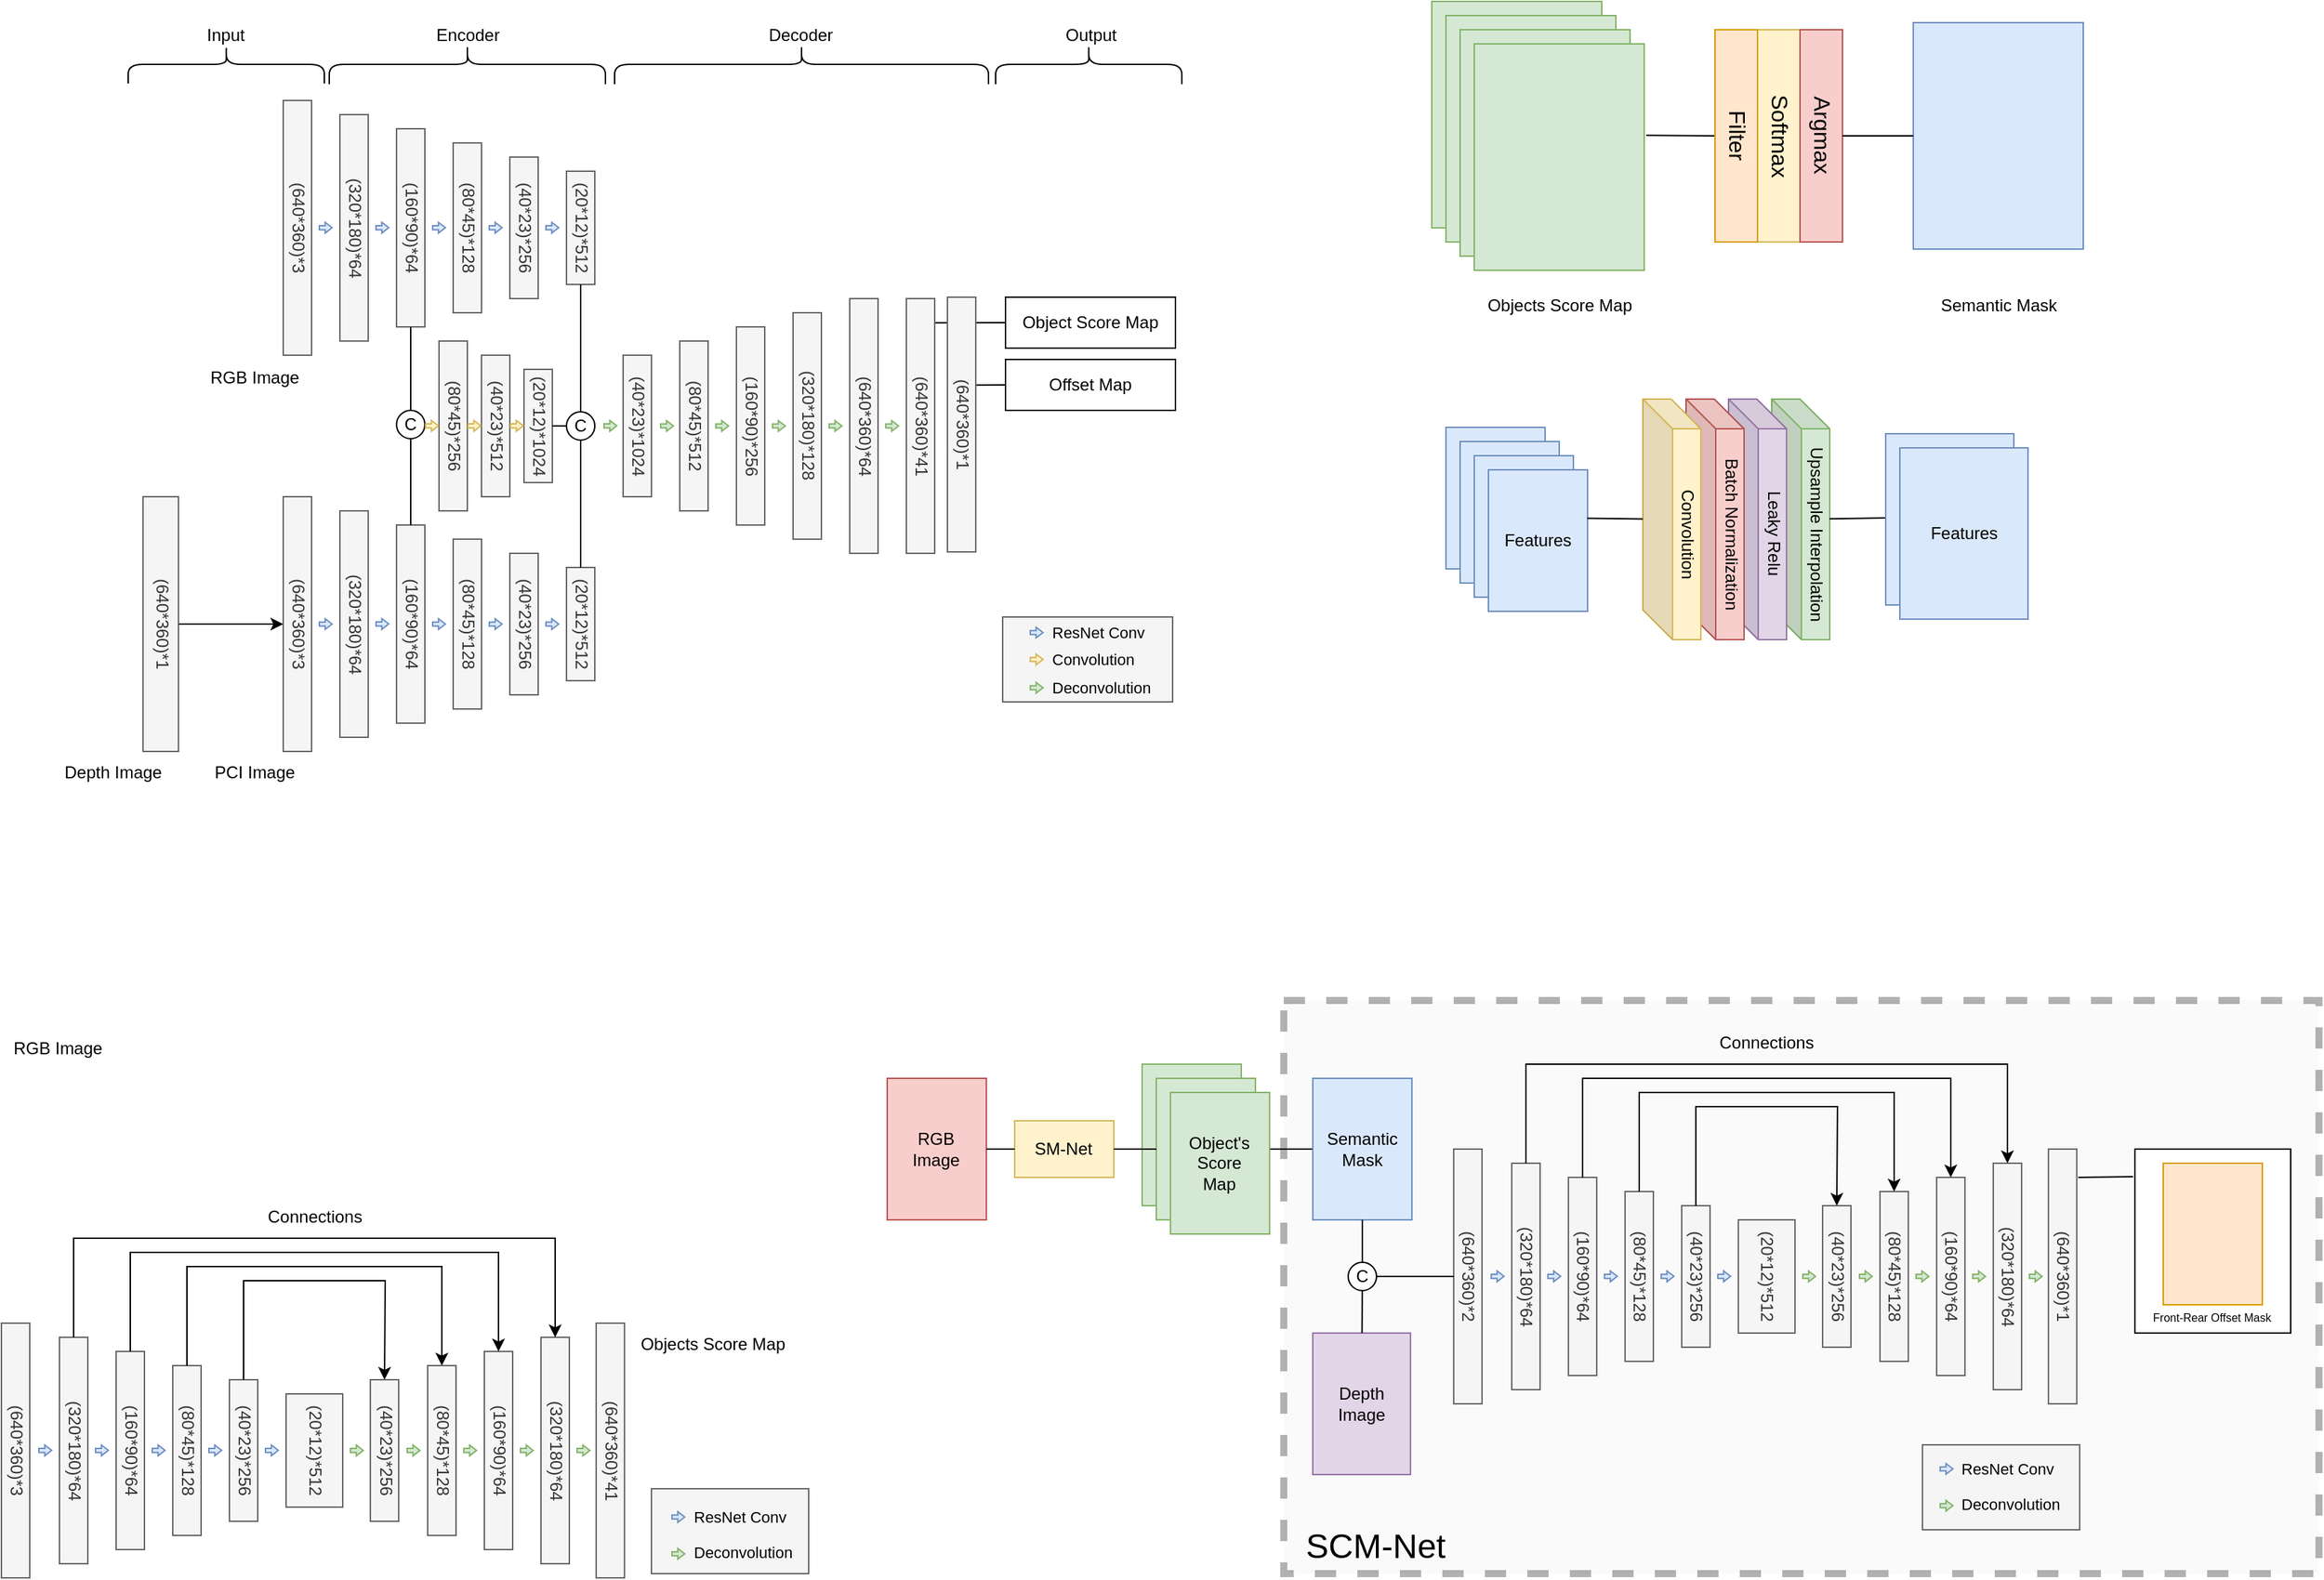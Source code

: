 <mxfile version="24.5.5" type="github">
  <diagram name="Page-1" id="Zy-w6W-C0kYEm2fz4P6m">
    <mxGraphModel dx="1542" dy="823" grid="1" gridSize="10" guides="1" tooltips="1" connect="1" arrows="1" fold="1" page="1" pageScale="1" pageWidth="827" pageHeight="1169" math="0" shadow="0">
      <root>
        <mxCell id="0" />
        <mxCell id="1" parent="0" />
        <mxCell id="u4eNcVwkfvrHF72oSNZv-178" value="" style="rounded=0;whiteSpace=wrap;html=1;fillColor=#f5f5f5;fontColor=#333333;strokeColor=#666666;opacity=50;dashed=1;perimeterSpacing=0;strokeWidth=5;" vertex="1" parent="1">
          <mxGeometry x="905.47" y="761" width="731" height="405" as="geometry" />
        </mxCell>
        <mxCell id="u4eNcVwkfvrHF72oSNZv-167" value="Upsample Interpolation" style="shape=cube;whiteSpace=wrap;html=1;boundedLbl=1;backgroundOutline=1;darkOpacity=0.05;darkOpacity2=0.1;size=21;textDirection=vertical-lr;fillColor=#d5e8d4;strokeColor=#82b366;" vertex="1" parent="1">
          <mxGeometry x="1250" y="336" width="41" height="170" as="geometry" />
        </mxCell>
        <mxCell id="u4eNcVwkfvrHF72oSNZv-166" value="Leaky Relu" style="shape=cube;whiteSpace=wrap;html=1;boundedLbl=1;backgroundOutline=1;darkOpacity=0.05;darkOpacity2=0.1;size=21;textDirection=vertical-lr;fillColor=#e1d5e7;strokeColor=#9673a6;" vertex="1" parent="1">
          <mxGeometry x="1219.5" y="336" width="41" height="170" as="geometry" />
        </mxCell>
        <mxCell id="u4eNcVwkfvrHF72oSNZv-165" value="Batch Normalization" style="shape=cube;whiteSpace=wrap;html=1;boundedLbl=1;backgroundOutline=1;darkOpacity=0.05;darkOpacity2=0.1;size=21;textDirection=vertical-lr;fillColor=#f8cecc;strokeColor=#b85450;" vertex="1" parent="1">
          <mxGeometry x="1189.5" y="336" width="41" height="170" as="geometry" />
        </mxCell>
        <mxCell id="u4eNcVwkfvrHF72oSNZv-153" value="" style="endArrow=none;html=1;rounded=0;entryX=0;entryY=0.5;entryDx=0;entryDy=0;" edge="1" parent="1" source="u4eNcVwkfvrHF72oSNZv-142" target="u4eNcVwkfvrHF72oSNZv-145">
          <mxGeometry width="50" height="50" relative="1" as="geometry">
            <mxPoint x="966.47" y="786" as="sourcePoint" />
            <mxPoint x="1016.47" y="736" as="targetPoint" />
          </mxGeometry>
        </mxCell>
        <mxCell id="r9aLiCNh6eFGl1xrJVVZ-21" value="" style="endArrow=none;html=1;rounded=0;entryX=0;entryY=0.5;entryDx=0;entryDy=0;exitX=0.976;exitY=0.345;exitDx=0;exitDy=0;exitPerimeter=0;" parent="1" source="fbtM9cgjG_IqE8QU2dOS-1" target="r9aLiCNh6eFGl1xrJVVZ-18" edge="1">
          <mxGeometry width="50" height="50" relative="1" as="geometry">
            <mxPoint x="690" y="326" as="sourcePoint" />
            <mxPoint x="790" y="320" as="targetPoint" />
          </mxGeometry>
        </mxCell>
        <mxCell id="r9aLiCNh6eFGl1xrJVVZ-19" value="" style="endArrow=none;html=1;rounded=0;entryX=0;entryY=0.5;entryDx=0;entryDy=0;exitX=0.996;exitY=0.095;exitDx=0;exitDy=0;exitPerimeter=0;" parent="1" source="uLbwFLICeJDCESh0d5ET-37" target="r9aLiCNh6eFGl1xrJVVZ-17" edge="1">
          <mxGeometry width="50" height="50" relative="1" as="geometry">
            <mxPoint x="740" y="370" as="sourcePoint" />
            <mxPoint x="790" y="320" as="targetPoint" />
          </mxGeometry>
        </mxCell>
        <mxCell id="r9aLiCNh6eFGl1xrJVVZ-11" value="" style="rounded=0;whiteSpace=wrap;html=1;fillColor=#f5f5f5;fontColor=#333333;strokeColor=#666666;" parent="1" vertex="1">
          <mxGeometry x="707" y="490" width="120" height="60" as="geometry" />
        </mxCell>
        <mxCell id="uLbwFLICeJDCESh0d5ET-1" value="(640*360)*3" style="rounded=0;whiteSpace=wrap;html=1;textDirection=vertical-lr;fillColor=#f5f5f5;fontColor=#333333;strokeColor=#666666;" parent="1" vertex="1">
          <mxGeometry x="199" y="125" width="20" height="180" as="geometry" />
        </mxCell>
        <mxCell id="uLbwFLICeJDCESh0d5ET-2" value="(320*180)*64" style="rounded=0;whiteSpace=wrap;html=1;textDirection=vertical-lr;fillColor=#f5f5f5;fontColor=#333333;strokeColor=#666666;" parent="1" vertex="1">
          <mxGeometry x="239" y="135" width="20" height="160" as="geometry" />
        </mxCell>
        <mxCell id="uLbwFLICeJDCESh0d5ET-3" value="(160*90)*64" style="rounded=0;whiteSpace=wrap;html=1;textDirection=vertical-lr;fillColor=#f5f5f5;fontColor=#333333;strokeColor=#666666;" parent="1" vertex="1">
          <mxGeometry x="279" y="145" width="20" height="140" as="geometry" />
        </mxCell>
        <mxCell id="uLbwFLICeJDCESh0d5ET-4" value="(80*45)*128" style="rounded=0;whiteSpace=wrap;html=1;textDirection=vertical-lr;fillColor=#f5f5f5;fontColor=#333333;strokeColor=#666666;" parent="1" vertex="1">
          <mxGeometry x="319" y="155" width="20" height="120" as="geometry" />
        </mxCell>
        <mxCell id="uLbwFLICeJDCESh0d5ET-5" value="(40*23)*256" style="rounded=0;whiteSpace=wrap;html=1;textDirection=vertical-lr;fillColor=#f5f5f5;fontColor=#333333;strokeColor=#666666;" parent="1" vertex="1">
          <mxGeometry x="359" y="165" width="20" height="100" as="geometry" />
        </mxCell>
        <mxCell id="uLbwFLICeJDCESh0d5ET-8" value="(640*360)*3" style="rounded=0;whiteSpace=wrap;html=1;textDirection=vertical-lr;fillColor=#f5f5f5;fontColor=#333333;strokeColor=#666666;" parent="1" vertex="1">
          <mxGeometry x="199" y="405" width="20" height="180" as="geometry" />
        </mxCell>
        <mxCell id="uLbwFLICeJDCESh0d5ET-9" value="(320*180)*64" style="rounded=0;whiteSpace=wrap;html=1;textDirection=vertical-lr;fillColor=#f5f5f5;fontColor=#333333;strokeColor=#666666;" parent="1" vertex="1">
          <mxGeometry x="239" y="415" width="20" height="160" as="geometry" />
        </mxCell>
        <mxCell id="uLbwFLICeJDCESh0d5ET-10" value="(160*90)*64" style="rounded=0;whiteSpace=wrap;html=1;textDirection=vertical-lr;fillColor=#f5f5f5;fontColor=#333333;strokeColor=#666666;" parent="1" vertex="1">
          <mxGeometry x="279" y="425" width="20" height="140" as="geometry" />
        </mxCell>
        <mxCell id="uLbwFLICeJDCESh0d5ET-11" value="(80*45)*128" style="rounded=0;whiteSpace=wrap;html=1;textDirection=vertical-lr;fillColor=#f5f5f5;fontColor=#333333;strokeColor=#666666;" parent="1" vertex="1">
          <mxGeometry x="319" y="435" width="20" height="120" as="geometry" />
        </mxCell>
        <mxCell id="uLbwFLICeJDCESh0d5ET-12" value="(40*23)*256" style="rounded=0;whiteSpace=wrap;html=1;textDirection=vertical-lr;fillColor=#f5f5f5;fontColor=#333333;strokeColor=#666666;" parent="1" vertex="1">
          <mxGeometry x="359" y="445" width="20" height="100" as="geometry" />
        </mxCell>
        <mxCell id="uLbwFLICeJDCESh0d5ET-13" value="(20*12)*512" style="rounded=0;whiteSpace=wrap;html=1;textDirection=vertical-lr;fillColor=#f5f5f5;fontColor=#333333;strokeColor=#666666;" parent="1" vertex="1">
          <mxGeometry x="399" y="175" width="20" height="80" as="geometry" />
        </mxCell>
        <mxCell id="uLbwFLICeJDCESh0d5ET-14" value="(20*12)*512" style="rounded=0;whiteSpace=wrap;html=1;textDirection=vertical-lr;fillColor=#f5f5f5;fontColor=#333333;strokeColor=#666666;" parent="1" vertex="1">
          <mxGeometry x="399" y="455" width="20" height="80" as="geometry" />
        </mxCell>
        <mxCell id="uLbwFLICeJDCESh0d5ET-15" value="C" style="ellipse;whiteSpace=wrap;html=1;aspect=fixed;" parent="1" vertex="1">
          <mxGeometry x="279" y="344" width="20" height="20" as="geometry" />
        </mxCell>
        <mxCell id="uLbwFLICeJDCESh0d5ET-16" value="" style="endArrow=none;html=1;rounded=0;entryX=0.5;entryY=1;entryDx=0;entryDy=0;exitX=0.5;exitY=0;exitDx=0;exitDy=0;" parent="1" source="uLbwFLICeJDCESh0d5ET-15" target="uLbwFLICeJDCESh0d5ET-3" edge="1">
          <mxGeometry width="50" height="50" relative="1" as="geometry">
            <mxPoint x="479" y="375" as="sourcePoint" />
            <mxPoint x="529" y="325" as="targetPoint" />
          </mxGeometry>
        </mxCell>
        <mxCell id="uLbwFLICeJDCESh0d5ET-17" value="" style="endArrow=none;html=1;rounded=0;exitX=0.5;exitY=0;exitDx=0;exitDy=0;entryX=0.5;entryY=1;entryDx=0;entryDy=0;" parent="1" source="uLbwFLICeJDCESh0d5ET-10" target="uLbwFLICeJDCESh0d5ET-15" edge="1">
          <mxGeometry width="50" height="50" relative="1" as="geometry">
            <mxPoint x="479" y="375" as="sourcePoint" />
            <mxPoint x="529" y="325" as="targetPoint" />
          </mxGeometry>
        </mxCell>
        <mxCell id="uLbwFLICeJDCESh0d5ET-18" value="(80*45)*256" style="rounded=0;whiteSpace=wrap;html=1;textDirection=vertical-lr;fillColor=#f5f5f5;fontColor=#333333;strokeColor=#666666;" parent="1" vertex="1">
          <mxGeometry x="309" y="295" width="20" height="120" as="geometry" />
        </mxCell>
        <mxCell id="uLbwFLICeJDCESh0d5ET-19" value="(40*23)*512" style="rounded=0;whiteSpace=wrap;html=1;textDirection=vertical-lr;fillColor=#f5f5f5;fontColor=#333333;strokeColor=#666666;" parent="1" vertex="1">
          <mxGeometry x="339" y="305" width="20" height="100" as="geometry" />
        </mxCell>
        <mxCell id="uLbwFLICeJDCESh0d5ET-20" value="(20*12)*1024" style="rounded=0;whiteSpace=wrap;html=1;textDirection=vertical-lr;fillColor=#f5f5f5;fontColor=#333333;strokeColor=#666666;" parent="1" vertex="1">
          <mxGeometry x="369" y="315" width="20" height="80" as="geometry" />
        </mxCell>
        <mxCell id="uLbwFLICeJDCESh0d5ET-21" value="C" style="ellipse;whiteSpace=wrap;html=1;aspect=fixed;" parent="1" vertex="1">
          <mxGeometry x="399" y="345" width="20" height="20" as="geometry" />
        </mxCell>
        <mxCell id="uLbwFLICeJDCESh0d5ET-26" value="" style="endArrow=none;html=1;rounded=0;entryX=0.5;entryY=1;entryDx=0;entryDy=0;exitX=0.5;exitY=0;exitDx=0;exitDy=0;" parent="1" source="uLbwFLICeJDCESh0d5ET-21" target="uLbwFLICeJDCESh0d5ET-13" edge="1">
          <mxGeometry width="50" height="50" relative="1" as="geometry">
            <mxPoint x="479" y="375" as="sourcePoint" />
            <mxPoint x="529" y="325" as="targetPoint" />
          </mxGeometry>
        </mxCell>
        <mxCell id="uLbwFLICeJDCESh0d5ET-27" value="" style="endArrow=none;html=1;rounded=0;exitX=0.5;exitY=0;exitDx=0;exitDy=0;entryX=0.5;entryY=1;entryDx=0;entryDy=0;" parent="1" source="uLbwFLICeJDCESh0d5ET-14" target="uLbwFLICeJDCESh0d5ET-21" edge="1">
          <mxGeometry width="50" height="50" relative="1" as="geometry">
            <mxPoint x="479" y="375" as="sourcePoint" />
            <mxPoint x="529" y="325" as="targetPoint" />
          </mxGeometry>
        </mxCell>
        <mxCell id="uLbwFLICeJDCESh0d5ET-32" value="(40*23)*1024" style="rounded=0;whiteSpace=wrap;html=1;textDirection=vertical-lr;fillColor=#f5f5f5;fontColor=#333333;strokeColor=#666666;" parent="1" vertex="1">
          <mxGeometry x="439" y="305" width="20" height="100" as="geometry" />
        </mxCell>
        <mxCell id="uLbwFLICeJDCESh0d5ET-33" value="(80*45)*512" style="rounded=0;whiteSpace=wrap;html=1;textDirection=vertical-lr;fillColor=#f5f5f5;fontColor=#333333;strokeColor=#666666;" parent="1" vertex="1">
          <mxGeometry x="479" y="295" width="20" height="120" as="geometry" />
        </mxCell>
        <mxCell id="uLbwFLICeJDCESh0d5ET-34" value="(160*90)*256" style="rounded=0;whiteSpace=wrap;html=1;textDirection=vertical-lr;fillColor=#f5f5f5;fontColor=#333333;strokeColor=#666666;" parent="1" vertex="1">
          <mxGeometry x="519" y="285" width="20" height="140" as="geometry" />
        </mxCell>
        <mxCell id="uLbwFLICeJDCESh0d5ET-35" value="(320*180)*128" style="rounded=0;whiteSpace=wrap;html=1;textDirection=vertical-lr;fillColor=#f5f5f5;fontColor=#333333;strokeColor=#666666;" parent="1" vertex="1">
          <mxGeometry x="559" y="275" width="20" height="160" as="geometry" />
        </mxCell>
        <mxCell id="uLbwFLICeJDCESh0d5ET-36" value="(640*360)*64" style="rounded=0;whiteSpace=wrap;html=1;textDirection=vertical-lr;fillColor=#f5f5f5;fontColor=#333333;strokeColor=#666666;" parent="1" vertex="1">
          <mxGeometry x="599" y="265" width="20" height="180" as="geometry" />
        </mxCell>
        <mxCell id="uLbwFLICeJDCESh0d5ET-37" value="(640*360)*41" style="rounded=0;whiteSpace=wrap;html=1;textDirection=vertical-lr;fillColor=#f5f5f5;fontColor=#333333;strokeColor=#666666;" parent="1" vertex="1">
          <mxGeometry x="639" y="265" width="20" height="180" as="geometry" />
        </mxCell>
        <mxCell id="uLbwFLICeJDCESh0d5ET-48" value="" style="shape=flexArrow;endArrow=classic;html=1;rounded=0;endWidth=3.737;endSize=1.293;width=2.836;textDirection=vertical-lr;fillColor=#d5e8d4;strokeColor=#82b366;" parent="1" edge="1">
          <mxGeometry width="50" height="50" relative="1" as="geometry">
            <mxPoint x="465" y="355" as="sourcePoint" />
            <mxPoint x="475" y="355" as="targetPoint" />
          </mxGeometry>
        </mxCell>
        <mxCell id="uLbwFLICeJDCESh0d5ET-52" value="" style="shape=flexArrow;endArrow=classic;html=1;rounded=0;endWidth=3.737;endSize=1.293;width=2.836;fillColor=#fff2cc;strokeColor=#d6b656;" parent="1" edge="1">
          <mxGeometry width="50" height="50" relative="1" as="geometry">
            <mxPoint x="299" y="354.9" as="sourcePoint" />
            <mxPoint x="309" y="354.9" as="targetPoint" />
          </mxGeometry>
        </mxCell>
        <mxCell id="uLbwFLICeJDCESh0d5ET-53" value="" style="shape=flexArrow;endArrow=classic;html=1;rounded=0;endWidth=3.737;endSize=1.293;width=2.836;textDirection=vertical-lr;fillColor=#fff2cc;strokeColor=#d6b656;" parent="1" edge="1">
          <mxGeometry width="50" height="50" relative="1" as="geometry">
            <mxPoint x="329" y="354.9" as="sourcePoint" />
            <mxPoint x="339" y="354.9" as="targetPoint" />
          </mxGeometry>
        </mxCell>
        <mxCell id="uLbwFLICeJDCESh0d5ET-54" value="" style="shape=flexArrow;endArrow=classic;html=1;rounded=0;endWidth=3.737;endSize=1.293;width=2.836;textDirection=vertical-lr;fillColor=#fff2cc;strokeColor=#d6b656;" parent="1" edge="1">
          <mxGeometry width="50" height="50" relative="1" as="geometry">
            <mxPoint x="359" y="354.9" as="sourcePoint" />
            <mxPoint x="369" y="354.9" as="targetPoint" />
          </mxGeometry>
        </mxCell>
        <mxCell id="uLbwFLICeJDCESh0d5ET-57" value="" style="shape=flexArrow;endArrow=classic;html=1;rounded=0;endWidth=3.737;endSize=1.293;width=2.836;textDirection=vertical-lr;fillColor=#dae8fc;strokeColor=#6c8ebf;" parent="1" edge="1">
          <mxGeometry width="50" height="50" relative="1" as="geometry">
            <mxPoint x="224" y="495" as="sourcePoint" />
            <mxPoint x="234" y="495" as="targetPoint" />
          </mxGeometry>
        </mxCell>
        <mxCell id="uLbwFLICeJDCESh0d5ET-58" value="" style="shape=flexArrow;endArrow=classic;html=1;rounded=0;endWidth=3.737;endSize=1.293;width=2.836;textDirection=vertical-lr;fillColor=#dae8fc;strokeColor=#6c8ebf;" parent="1" edge="1">
          <mxGeometry width="50" height="50" relative="1" as="geometry">
            <mxPoint x="264" y="494.9" as="sourcePoint" />
            <mxPoint x="274" y="494.9" as="targetPoint" />
          </mxGeometry>
        </mxCell>
        <mxCell id="uLbwFLICeJDCESh0d5ET-59" value="" style="shape=flexArrow;endArrow=classic;html=1;rounded=0;endWidth=3.737;endSize=1.293;width=2.836;textDirection=vertical-lr;fillColor=#dae8fc;strokeColor=#6c8ebf;" parent="1" edge="1">
          <mxGeometry width="50" height="50" relative="1" as="geometry">
            <mxPoint x="304" y="495" as="sourcePoint" />
            <mxPoint x="314" y="495" as="targetPoint" />
          </mxGeometry>
        </mxCell>
        <mxCell id="uLbwFLICeJDCESh0d5ET-60" value="" style="shape=flexArrow;endArrow=classic;html=1;rounded=0;endWidth=3.737;endSize=1.293;width=2.836;textDirection=vertical-lr;fillColor=#dae8fc;strokeColor=#6c8ebf;" parent="1" edge="1">
          <mxGeometry width="50" height="50" relative="1" as="geometry">
            <mxPoint x="344" y="495" as="sourcePoint" />
            <mxPoint x="354" y="495" as="targetPoint" />
          </mxGeometry>
        </mxCell>
        <mxCell id="uLbwFLICeJDCESh0d5ET-61" value="" style="shape=flexArrow;endArrow=classic;html=1;rounded=0;endWidth=3.737;endSize=1.293;width=2.836;textDirection=vertical-lr;fillColor=#dae8fc;strokeColor=#6c8ebf;" parent="1" edge="1">
          <mxGeometry width="50" height="50" relative="1" as="geometry">
            <mxPoint x="384" y="495" as="sourcePoint" />
            <mxPoint x="394" y="495" as="targetPoint" />
          </mxGeometry>
        </mxCell>
        <mxCell id="uLbwFLICeJDCESh0d5ET-62" value="" style="shape=flexArrow;endArrow=classic;html=1;rounded=0;endWidth=3.737;endSize=1.293;width=2.836;textDirection=vertical-lr;fillColor=#dae8fc;strokeColor=#6c8ebf;" parent="1" edge="1">
          <mxGeometry width="50" height="50" relative="1" as="geometry">
            <mxPoint x="224" y="214.9" as="sourcePoint" />
            <mxPoint x="234" y="214.9" as="targetPoint" />
          </mxGeometry>
        </mxCell>
        <mxCell id="uLbwFLICeJDCESh0d5ET-63" value="" style="shape=flexArrow;endArrow=classic;html=1;rounded=0;endWidth=3.737;endSize=1.293;width=2.836;textDirection=vertical-lr;fillColor=#dae8fc;strokeColor=#6c8ebf;" parent="1" edge="1">
          <mxGeometry width="50" height="50" relative="1" as="geometry">
            <mxPoint x="264" y="214.9" as="sourcePoint" />
            <mxPoint x="274" y="214.9" as="targetPoint" />
          </mxGeometry>
        </mxCell>
        <mxCell id="uLbwFLICeJDCESh0d5ET-64" value="" style="shape=flexArrow;endArrow=classic;html=1;rounded=0;endWidth=3.737;endSize=1.293;width=2.836;textDirection=vertical-lr;fillColor=#dae8fc;strokeColor=#6c8ebf;" parent="1" edge="1">
          <mxGeometry width="50" height="50" relative="1" as="geometry">
            <mxPoint x="304" y="214.9" as="sourcePoint" />
            <mxPoint x="314" y="214.9" as="targetPoint" />
          </mxGeometry>
        </mxCell>
        <mxCell id="uLbwFLICeJDCESh0d5ET-65" value="" style="shape=flexArrow;endArrow=classic;html=1;rounded=0;endWidth=3.737;endSize=1.293;width=2.836;textDirection=vertical-lr;fillColor=#dae8fc;strokeColor=#6c8ebf;" parent="1" edge="1">
          <mxGeometry width="50" height="50" relative="1" as="geometry">
            <mxPoint x="344" y="214.9" as="sourcePoint" />
            <mxPoint x="354" y="214.9" as="targetPoint" />
          </mxGeometry>
        </mxCell>
        <mxCell id="uLbwFLICeJDCESh0d5ET-66" value="" style="shape=flexArrow;endArrow=classic;html=1;rounded=0;endWidth=3.737;endSize=1.293;width=2.836;textDirection=vertical-lr;fillColor=#dae8fc;strokeColor=#6c8ebf;" parent="1" edge="1">
          <mxGeometry width="50" height="50" relative="1" as="geometry">
            <mxPoint x="384" y="214.9" as="sourcePoint" />
            <mxPoint x="394" y="214.9" as="targetPoint" />
          </mxGeometry>
        </mxCell>
        <mxCell id="uLbwFLICeJDCESh0d5ET-67" value="" style="shape=flexArrow;endArrow=classic;html=1;rounded=0;endWidth=3.737;endSize=1.293;width=2.836;fillColor=#d5e8d4;strokeColor=#82b366;" parent="1" edge="1">
          <mxGeometry width="50" height="50" relative="1" as="geometry">
            <mxPoint x="425" y="354.9" as="sourcePoint" />
            <mxPoint x="435" y="354.9" as="targetPoint" />
          </mxGeometry>
        </mxCell>
        <mxCell id="uLbwFLICeJDCESh0d5ET-68" value="" style="shape=flexArrow;endArrow=classic;html=1;rounded=0;endWidth=3.737;endSize=1.293;width=2.836;textDirection=vertical-lr;fillColor=#d5e8d4;strokeColor=#82b366;" parent="1" edge="1">
          <mxGeometry width="50" height="50" relative="1" as="geometry">
            <mxPoint x="504" y="355" as="sourcePoint" />
            <mxPoint x="514" y="355" as="targetPoint" />
          </mxGeometry>
        </mxCell>
        <mxCell id="uLbwFLICeJDCESh0d5ET-70" value="" style="shape=flexArrow;endArrow=classic;html=1;rounded=0;endWidth=3.737;endSize=1.293;width=2.836;textDirection=vertical-lr;fillColor=#d5e8d4;strokeColor=#82b366;" parent="1" edge="1">
          <mxGeometry width="50" height="50" relative="1" as="geometry">
            <mxPoint x="544" y="355" as="sourcePoint" />
            <mxPoint x="554" y="355" as="targetPoint" />
          </mxGeometry>
        </mxCell>
        <mxCell id="uLbwFLICeJDCESh0d5ET-71" value="" style="shape=flexArrow;endArrow=classic;html=1;rounded=0;endWidth=3.737;endSize=1.293;width=2.836;textDirection=vertical-lr;fillColor=#d5e8d4;strokeColor=#82b366;" parent="1" edge="1">
          <mxGeometry width="50" height="50" relative="1" as="geometry">
            <mxPoint x="584" y="355" as="sourcePoint" />
            <mxPoint x="594" y="355" as="targetPoint" />
          </mxGeometry>
        </mxCell>
        <mxCell id="uLbwFLICeJDCESh0d5ET-72" value="" style="shape=flexArrow;endArrow=classic;html=1;rounded=0;endWidth=3.737;endSize=1.293;width=2.836;textDirection=vertical-lr;fillColor=#d5e8d4;strokeColor=#82b366;" parent="1" edge="1">
          <mxGeometry width="50" height="50" relative="1" as="geometry">
            <mxPoint x="624" y="355" as="sourcePoint" />
            <mxPoint x="634" y="355" as="targetPoint" />
          </mxGeometry>
        </mxCell>
        <mxCell id="uLbwFLICeJDCESh0d5ET-74" value="" style="endArrow=none;html=1;rounded=0;exitX=1;exitY=0.5;exitDx=0;exitDy=0;" parent="1" source="uLbwFLICeJDCESh0d5ET-20" edge="1">
          <mxGeometry width="50" height="50" relative="1" as="geometry">
            <mxPoint x="409" y="405" as="sourcePoint" />
            <mxPoint x="399" y="355" as="targetPoint" />
          </mxGeometry>
        </mxCell>
        <mxCell id="fbtM9cgjG_IqE8QU2dOS-1" value="(640*360)*1" style="rounded=0;whiteSpace=wrap;html=1;textDirection=vertical-lr;fillColor=#f5f5f5;fontColor=#333333;strokeColor=#666666;" parent="1" vertex="1">
          <mxGeometry x="668" y="264" width="20" height="180" as="geometry" />
        </mxCell>
        <mxCell id="r9aLiCNh6eFGl1xrJVVZ-3" value="" style="shape=flexArrow;endArrow=classic;html=1;rounded=0;endWidth=3.737;endSize=1.293;width=2.836;textDirection=vertical-lr;fillColor=#dae8fc;strokeColor=#6c8ebf;" parent="1" edge="1">
          <mxGeometry width="50" height="50" relative="1" as="geometry">
            <mxPoint x="726" y="501" as="sourcePoint" />
            <mxPoint x="736" y="501" as="targetPoint" />
          </mxGeometry>
        </mxCell>
        <mxCell id="r9aLiCNh6eFGl1xrJVVZ-5" value="ResNet Conv" style="text;html=1;align=left;verticalAlign=middle;whiteSpace=wrap;rounded=0;fontSize=11;" parent="1" vertex="1">
          <mxGeometry x="740" y="486" width="70" height="30" as="geometry" />
        </mxCell>
        <mxCell id="r9aLiCNh6eFGl1xrJVVZ-6" value="" style="shape=flexArrow;endArrow=classic;html=1;rounded=0;endWidth=3.737;endSize=1.293;width=2.836;textDirection=vertical-lr;fillColor=#fff2cc;strokeColor=#d6b656;" parent="1" edge="1">
          <mxGeometry width="50" height="50" relative="1" as="geometry">
            <mxPoint x="726" y="520" as="sourcePoint" />
            <mxPoint x="736" y="520" as="targetPoint" />
          </mxGeometry>
        </mxCell>
        <mxCell id="r9aLiCNh6eFGl1xrJVVZ-7" value="Convolution" style="text;html=1;align=left;verticalAlign=middle;whiteSpace=wrap;rounded=0;fontSize=11;" parent="1" vertex="1">
          <mxGeometry x="740" y="505" width="70" height="30" as="geometry" />
        </mxCell>
        <mxCell id="r9aLiCNh6eFGl1xrJVVZ-8" value="" style="shape=flexArrow;endArrow=classic;html=1;rounded=0;endWidth=3.737;endSize=1.293;width=2.836;textDirection=vertical-lr;fillColor=#d5e8d4;strokeColor=#82b366;" parent="1" edge="1">
          <mxGeometry width="50" height="50" relative="1" as="geometry">
            <mxPoint x="726" y="540" as="sourcePoint" />
            <mxPoint x="736" y="540" as="targetPoint" />
          </mxGeometry>
        </mxCell>
        <mxCell id="r9aLiCNh6eFGl1xrJVVZ-9" value="Deconvolution" style="text;html=1;align=left;verticalAlign=middle;whiteSpace=wrap;rounded=0;fontSize=11;" parent="1" vertex="1">
          <mxGeometry x="740" y="525" width="70" height="30" as="geometry" />
        </mxCell>
        <mxCell id="r9aLiCNh6eFGl1xrJVVZ-12" value="RGB Image" style="text;html=1;align=center;verticalAlign=middle;whiteSpace=wrap;rounded=0;" parent="1" vertex="1">
          <mxGeometry x="139" y="306" width="80" height="30" as="geometry" />
        </mxCell>
        <mxCell id="r9aLiCNh6eFGl1xrJVVZ-13" value="Depth Image" style="text;html=1;align=center;verticalAlign=middle;whiteSpace=wrap;rounded=0;" parent="1" vertex="1">
          <mxGeometry x="39" y="585" width="80" height="30" as="geometry" />
        </mxCell>
        <mxCell id="r9aLiCNh6eFGl1xrJVVZ-15" value="" style="edgeStyle=orthogonalEdgeStyle;rounded=0;orthogonalLoop=1;jettySize=auto;html=1;" parent="1" source="r9aLiCNh6eFGl1xrJVVZ-14" target="uLbwFLICeJDCESh0d5ET-8" edge="1">
          <mxGeometry relative="1" as="geometry" />
        </mxCell>
        <mxCell id="r9aLiCNh6eFGl1xrJVVZ-14" value="(640*360)*1" style="rounded=0;whiteSpace=wrap;html=1;textDirection=vertical-lr;fillColor=#f5f5f5;fontColor=#333333;strokeColor=#666666;" parent="1" vertex="1">
          <mxGeometry x="100" y="405" width="25" height="180" as="geometry" />
        </mxCell>
        <mxCell id="r9aLiCNh6eFGl1xrJVVZ-16" value="PCI Image" style="text;html=1;align=center;verticalAlign=middle;whiteSpace=wrap;rounded=0;" parent="1" vertex="1">
          <mxGeometry x="139" y="585" width="80" height="30" as="geometry" />
        </mxCell>
        <mxCell id="r9aLiCNh6eFGl1xrJVVZ-17" value="Object Score Map" style="rounded=0;whiteSpace=wrap;html=1;" parent="1" vertex="1">
          <mxGeometry x="709" y="264" width="120" height="36" as="geometry" />
        </mxCell>
        <mxCell id="r9aLiCNh6eFGl1xrJVVZ-18" value="Offset Map" style="rounded=0;whiteSpace=wrap;html=1;" parent="1" vertex="1">
          <mxGeometry x="709" y="308" width="120" height="36" as="geometry" />
        </mxCell>
        <mxCell id="u4eNcVwkfvrHF72oSNZv-18" value="" style="shape=curlyBracket;whiteSpace=wrap;html=1;rounded=1;labelPosition=left;verticalLabelPosition=middle;align=right;verticalAlign=middle;rotation=90;size=0.5;" vertex="1" parent="1">
          <mxGeometry x="314.98" y="2" width="28.05" height="195" as="geometry" />
        </mxCell>
        <mxCell id="u4eNcVwkfvrHF72oSNZv-20" value="Encoder" style="text;html=1;align=center;verticalAlign=middle;whiteSpace=wrap;rounded=0;" vertex="1" parent="1">
          <mxGeometry x="268.51" y="63.5" width="121" height="30" as="geometry" />
        </mxCell>
        <mxCell id="u4eNcVwkfvrHF72oSNZv-21" value="" style="shape=curlyBracket;whiteSpace=wrap;html=1;rounded=1;labelPosition=left;verticalLabelPosition=middle;align=right;verticalAlign=middle;rotation=90;size=0.5;" vertex="1" parent="1">
          <mxGeometry x="145.25" y="30.25" width="27.05" height="138.5" as="geometry" />
        </mxCell>
        <mxCell id="u4eNcVwkfvrHF72oSNZv-22" value="Input" style="text;html=1;align=center;verticalAlign=middle;whiteSpace=wrap;rounded=0;" vertex="1" parent="1">
          <mxGeometry x="98.28" y="63.5" width="121" height="30" as="geometry" />
        </mxCell>
        <mxCell id="u4eNcVwkfvrHF72oSNZv-25" value="" style="shape=curlyBracket;whiteSpace=wrap;html=1;rounded=1;labelPosition=left;verticalLabelPosition=middle;align=right;verticalAlign=middle;rotation=90;size=0.5;" vertex="1" parent="1">
          <mxGeometry x="550.95" y="-32.5" width="28.05" height="264" as="geometry" />
        </mxCell>
        <mxCell id="u4eNcVwkfvrHF72oSNZv-26" value="Decoder" style="text;html=1;align=center;verticalAlign=middle;whiteSpace=wrap;rounded=0;" vertex="1" parent="1">
          <mxGeometry x="504.47" y="63.5" width="121" height="30" as="geometry" />
        </mxCell>
        <mxCell id="u4eNcVwkfvrHF72oSNZv-27" value="" style="shape=curlyBracket;whiteSpace=wrap;html=1;rounded=1;labelPosition=left;verticalLabelPosition=middle;align=right;verticalAlign=middle;rotation=90;size=0.5;" vertex="1" parent="1">
          <mxGeometry x="753.75" y="33.75" width="28.05" height="131.5" as="geometry" />
        </mxCell>
        <mxCell id="u4eNcVwkfvrHF72oSNZv-28" value="Output" style="text;html=1;align=center;verticalAlign=middle;whiteSpace=wrap;rounded=0;" vertex="1" parent="1">
          <mxGeometry x="708.5" y="63.5" width="121" height="30" as="geometry" />
        </mxCell>
        <mxCell id="u4eNcVwkfvrHF72oSNZv-33" value="(640*360)*3" style="rounded=0;whiteSpace=wrap;html=1;textDirection=vertical-lr;fillColor=#f5f5f5;fontColor=#333333;strokeColor=#666666;" vertex="1" parent="1">
          <mxGeometry y="989" width="20" height="180" as="geometry" />
        </mxCell>
        <mxCell id="u4eNcVwkfvrHF72oSNZv-34" value="(320*180)*64" style="rounded=0;whiteSpace=wrap;html=1;textDirection=vertical-lr;fillColor=#f5f5f5;fontColor=#333333;strokeColor=#666666;" vertex="1" parent="1">
          <mxGeometry x="41" y="999" width="20" height="160" as="geometry" />
        </mxCell>
        <mxCell id="u4eNcVwkfvrHF72oSNZv-35" value="(160*90)*64" style="rounded=0;whiteSpace=wrap;html=1;textDirection=vertical-lr;fillColor=#f5f5f5;fontColor=#333333;strokeColor=#666666;" vertex="1" parent="1">
          <mxGeometry x="81" y="1009" width="20" height="140" as="geometry" />
        </mxCell>
        <mxCell id="u4eNcVwkfvrHF72oSNZv-36" value="(80*45)*128" style="rounded=0;whiteSpace=wrap;html=1;textDirection=vertical-lr;fillColor=#f5f5f5;fontColor=#333333;strokeColor=#666666;" vertex="1" parent="1">
          <mxGeometry x="121" y="1019" width="20" height="120" as="geometry" />
        </mxCell>
        <mxCell id="u4eNcVwkfvrHF72oSNZv-37" value="(40*23)*256" style="rounded=0;whiteSpace=wrap;html=1;textDirection=vertical-lr;fillColor=#f5f5f5;fontColor=#333333;strokeColor=#666666;" vertex="1" parent="1">
          <mxGeometry x="161" y="1029" width="20" height="100" as="geometry" />
        </mxCell>
        <mxCell id="u4eNcVwkfvrHF72oSNZv-38" value="(20*12)*512" style="rounded=0;whiteSpace=wrap;html=1;textDirection=vertical-lr;fillColor=#f5f5f5;fontColor=#333333;strokeColor=#666666;" vertex="1" parent="1">
          <mxGeometry x="201" y="1039" width="40" height="80" as="geometry" />
        </mxCell>
        <mxCell id="u4eNcVwkfvrHF72oSNZv-39" value="" style="shape=flexArrow;endArrow=classic;html=1;rounded=0;endWidth=3.737;endSize=1.293;width=2.836;textDirection=vertical-lr;fillColor=#dae8fc;strokeColor=#6c8ebf;" edge="1" parent="1">
          <mxGeometry width="50" height="50" relative="1" as="geometry">
            <mxPoint x="26" y="1078.9" as="sourcePoint" />
            <mxPoint x="36" y="1078.9" as="targetPoint" />
          </mxGeometry>
        </mxCell>
        <mxCell id="u4eNcVwkfvrHF72oSNZv-40" value="" style="shape=flexArrow;endArrow=classic;html=1;rounded=0;endWidth=3.737;endSize=1.293;width=2.836;textDirection=vertical-lr;fillColor=#dae8fc;strokeColor=#6c8ebf;" edge="1" parent="1">
          <mxGeometry width="50" height="50" relative="1" as="geometry">
            <mxPoint x="66" y="1078.9" as="sourcePoint" />
            <mxPoint x="76" y="1078.9" as="targetPoint" />
          </mxGeometry>
        </mxCell>
        <mxCell id="u4eNcVwkfvrHF72oSNZv-41" value="" style="shape=flexArrow;endArrow=classic;html=1;rounded=0;endWidth=3.737;endSize=1.293;width=2.836;textDirection=vertical-lr;fillColor=#dae8fc;strokeColor=#6c8ebf;" edge="1" parent="1">
          <mxGeometry width="50" height="50" relative="1" as="geometry">
            <mxPoint x="106" y="1078.9" as="sourcePoint" />
            <mxPoint x="116" y="1078.9" as="targetPoint" />
          </mxGeometry>
        </mxCell>
        <mxCell id="u4eNcVwkfvrHF72oSNZv-42" value="" style="shape=flexArrow;endArrow=classic;html=1;rounded=0;endWidth=3.737;endSize=1.293;width=2.836;textDirection=vertical-lr;fillColor=#dae8fc;strokeColor=#6c8ebf;" edge="1" parent="1">
          <mxGeometry width="50" height="50" relative="1" as="geometry">
            <mxPoint x="146" y="1078.9" as="sourcePoint" />
            <mxPoint x="156" y="1078.9" as="targetPoint" />
          </mxGeometry>
        </mxCell>
        <mxCell id="u4eNcVwkfvrHF72oSNZv-43" value="" style="shape=flexArrow;endArrow=classic;html=1;rounded=0;endWidth=3.737;endSize=1.293;width=2.836;textDirection=vertical-lr;fillColor=#dae8fc;strokeColor=#6c8ebf;" edge="1" parent="1">
          <mxGeometry width="50" height="50" relative="1" as="geometry">
            <mxPoint x="186" y="1078.9" as="sourcePoint" />
            <mxPoint x="196" y="1078.9" as="targetPoint" />
          </mxGeometry>
        </mxCell>
        <mxCell id="u4eNcVwkfvrHF72oSNZv-44" value="(40*23)*256" style="rounded=0;whiteSpace=wrap;html=1;textDirection=vertical-lr;fillColor=#f5f5f5;fontColor=#333333;strokeColor=#666666;" vertex="1" parent="1">
          <mxGeometry x="260.51" y="1029" width="20" height="100" as="geometry" />
        </mxCell>
        <mxCell id="u4eNcVwkfvrHF72oSNZv-45" value="(80*45)*128" style="rounded=0;whiteSpace=wrap;html=1;textDirection=vertical-lr;fillColor=#f5f5f5;fontColor=#333333;strokeColor=#666666;" vertex="1" parent="1">
          <mxGeometry x="301" y="1019" width="20" height="120" as="geometry" />
        </mxCell>
        <mxCell id="u4eNcVwkfvrHF72oSNZv-46" value="(160*90)*64" style="rounded=0;whiteSpace=wrap;html=1;textDirection=vertical-lr;fillColor=#f5f5f5;fontColor=#333333;strokeColor=#666666;" vertex="1" parent="1">
          <mxGeometry x="341" y="1009" width="20" height="140" as="geometry" />
        </mxCell>
        <mxCell id="u4eNcVwkfvrHF72oSNZv-47" value="(320*180)*64" style="rounded=0;whiteSpace=wrap;html=1;textDirection=vertical-lr;fillColor=#f5f5f5;fontColor=#333333;strokeColor=#666666;" vertex="1" parent="1">
          <mxGeometry x="381" y="999" width="20" height="160" as="geometry" />
        </mxCell>
        <mxCell id="u4eNcVwkfvrHF72oSNZv-48" value="(640*360)*41" style="rounded=0;whiteSpace=wrap;html=1;textDirection=vertical-lr;fillColor=#f5f5f5;fontColor=#333333;strokeColor=#666666;" vertex="1" parent="1">
          <mxGeometry x="419.95" y="989" width="20" height="180" as="geometry" />
        </mxCell>
        <mxCell id="u4eNcVwkfvrHF72oSNZv-49" value="" style="shape=flexArrow;endArrow=classic;html=1;rounded=0;endWidth=3.737;endSize=1.293;width=2.836;fillColor=#d5e8d4;strokeColor=#82b366;" edge="1" parent="1">
          <mxGeometry width="50" height="50" relative="1" as="geometry">
            <mxPoint x="286" y="1078.94" as="sourcePoint" />
            <mxPoint x="296" y="1078.94" as="targetPoint" />
          </mxGeometry>
        </mxCell>
        <mxCell id="u4eNcVwkfvrHF72oSNZv-50" value="" style="shape=flexArrow;endArrow=classic;html=1;rounded=0;endWidth=3.737;endSize=1.293;width=2.836;fillColor=#d5e8d4;strokeColor=#82b366;" edge="1" parent="1">
          <mxGeometry width="50" height="50" relative="1" as="geometry">
            <mxPoint x="246" y="1078.94" as="sourcePoint" />
            <mxPoint x="256" y="1078.94" as="targetPoint" />
          </mxGeometry>
        </mxCell>
        <mxCell id="u4eNcVwkfvrHF72oSNZv-51" value="" style="shape=flexArrow;endArrow=classic;html=1;rounded=0;endWidth=3.737;endSize=1.293;width=2.836;fillColor=#d5e8d4;strokeColor=#82b366;" edge="1" parent="1">
          <mxGeometry width="50" height="50" relative="1" as="geometry">
            <mxPoint x="326" y="1078.94" as="sourcePoint" />
            <mxPoint x="336" y="1078.94" as="targetPoint" />
          </mxGeometry>
        </mxCell>
        <mxCell id="u4eNcVwkfvrHF72oSNZv-52" value="" style="shape=flexArrow;endArrow=classic;html=1;rounded=0;endWidth=3.737;endSize=1.293;width=2.836;fillColor=#d5e8d4;strokeColor=#82b366;" edge="1" parent="1">
          <mxGeometry width="50" height="50" relative="1" as="geometry">
            <mxPoint x="366" y="1078.94" as="sourcePoint" />
            <mxPoint x="376" y="1078.94" as="targetPoint" />
          </mxGeometry>
        </mxCell>
        <mxCell id="u4eNcVwkfvrHF72oSNZv-53" value="" style="shape=flexArrow;endArrow=classic;html=1;rounded=0;endWidth=3.737;endSize=1.293;width=2.836;fillColor=#d5e8d4;strokeColor=#82b366;" edge="1" parent="1">
          <mxGeometry width="50" height="50" relative="1" as="geometry">
            <mxPoint x="406" y="1078.94" as="sourcePoint" />
            <mxPoint x="416" y="1078.94" as="targetPoint" />
          </mxGeometry>
        </mxCell>
        <mxCell id="u4eNcVwkfvrHF72oSNZv-54" value="" style="endArrow=classic;html=1;rounded=0;exitX=0.5;exitY=0;exitDx=0;exitDy=0;entryX=0.5;entryY=0;entryDx=0;entryDy=0;" edge="1" parent="1" source="u4eNcVwkfvrHF72oSNZv-34" target="u4eNcVwkfvrHF72oSNZv-47">
          <mxGeometry width="50" height="50" relative="1" as="geometry">
            <mxPoint x="70" y="969" as="sourcePoint" />
            <mxPoint x="391.432" y="949" as="targetPoint" />
            <Array as="points">
              <mxPoint x="51" y="929" />
              <mxPoint x="221" y="929" />
              <mxPoint x="391" y="929" />
            </Array>
          </mxGeometry>
        </mxCell>
        <mxCell id="u4eNcVwkfvrHF72oSNZv-56" value="" style="endArrow=classic;html=1;rounded=0;exitX=0.5;exitY=0;exitDx=0;exitDy=0;entryX=0.5;entryY=0;entryDx=0;entryDy=0;" edge="1" parent="1" source="u4eNcVwkfvrHF72oSNZv-35" target="u4eNcVwkfvrHF72oSNZv-46">
          <mxGeometry width="50" height="50" relative="1" as="geometry">
            <mxPoint x="111" y="1009" as="sourcePoint" />
            <mxPoint x="161" y="959" as="targetPoint" />
            <Array as="points">
              <mxPoint x="91" y="939" />
              <mxPoint x="351" y="939" />
            </Array>
          </mxGeometry>
        </mxCell>
        <mxCell id="u4eNcVwkfvrHF72oSNZv-57" value="" style="endArrow=classic;html=1;rounded=0;exitX=0.5;exitY=0;exitDx=0;exitDy=0;entryX=0.5;entryY=0;entryDx=0;entryDy=0;" edge="1" parent="1" source="u4eNcVwkfvrHF72oSNZv-36" target="u4eNcVwkfvrHF72oSNZv-45">
          <mxGeometry width="50" height="50" relative="1" as="geometry">
            <mxPoint x="151" y="1019" as="sourcePoint" />
            <mxPoint x="311" y="949" as="targetPoint" />
            <Array as="points">
              <mxPoint x="131" y="949" />
              <mxPoint x="311" y="949" />
            </Array>
          </mxGeometry>
        </mxCell>
        <mxCell id="u4eNcVwkfvrHF72oSNZv-58" value="" style="endArrow=classic;html=1;rounded=0;exitX=0.5;exitY=0;exitDx=0;exitDy=0;entryX=0.5;entryY=0;entryDx=0;entryDy=0;" edge="1" parent="1" source="u4eNcVwkfvrHF72oSNZv-37" target="u4eNcVwkfvrHF72oSNZv-44">
          <mxGeometry width="50" height="50" relative="1" as="geometry">
            <mxPoint x="211" y="1029" as="sourcePoint" />
            <mxPoint x="261" y="979" as="targetPoint" />
            <Array as="points">
              <mxPoint x="171" y="959" />
              <mxPoint x="271" y="959" />
            </Array>
          </mxGeometry>
        </mxCell>
        <mxCell id="u4eNcVwkfvrHF72oSNZv-61" value="RGB Image" style="text;html=1;align=center;verticalAlign=middle;whiteSpace=wrap;rounded=0;" vertex="1" parent="1">
          <mxGeometry y="780" width="80" height="30" as="geometry" />
        </mxCell>
        <mxCell id="u4eNcVwkfvrHF72oSNZv-62" value="Connections" style="text;html=1;align=center;verticalAlign=middle;whiteSpace=wrap;rounded=0;" vertex="1" parent="1">
          <mxGeometry x="185.5" y="899" width="71" height="30" as="geometry" />
        </mxCell>
        <mxCell id="u4eNcVwkfvrHF72oSNZv-63" value="Objects Score Map" style="text;html=1;align=center;verticalAlign=middle;whiteSpace=wrap;rounded=0;" vertex="1" parent="1">
          <mxGeometry x="441.95" y="989" width="121.05" height="30" as="geometry" />
        </mxCell>
        <mxCell id="u4eNcVwkfvrHF72oSNZv-79" value="" style="rounded=0;whiteSpace=wrap;html=1;fillColor=#f5f5f5;fontColor=#333333;strokeColor=#666666;" vertex="1" parent="1">
          <mxGeometry x="459" y="1106" width="111" height="60" as="geometry" />
        </mxCell>
        <mxCell id="u4eNcVwkfvrHF72oSNZv-80" value="" style="shape=flexArrow;endArrow=classic;html=1;rounded=0;endWidth=3.737;endSize=1.293;width=2.836;textDirection=vertical-lr;fillColor=#dae8fc;strokeColor=#6c8ebf;" edge="1" parent="1">
          <mxGeometry width="50" height="50" relative="1" as="geometry">
            <mxPoint x="473" y="1126" as="sourcePoint" />
            <mxPoint x="483" y="1126" as="targetPoint" />
          </mxGeometry>
        </mxCell>
        <mxCell id="u4eNcVwkfvrHF72oSNZv-81" value="ResNet Conv" style="text;html=1;align=left;verticalAlign=middle;whiteSpace=wrap;rounded=0;fontSize=11;" vertex="1" parent="1">
          <mxGeometry x="487" y="1111" width="70" height="30" as="geometry" />
        </mxCell>
        <mxCell id="u4eNcVwkfvrHF72oSNZv-84" value="" style="shape=flexArrow;endArrow=classic;html=1;rounded=0;endWidth=3.737;endSize=1.293;width=2.836;textDirection=vertical-lr;fillColor=#d5e8d4;strokeColor=#82b366;" edge="1" parent="1">
          <mxGeometry width="50" height="50" relative="1" as="geometry">
            <mxPoint x="473" y="1152" as="sourcePoint" />
            <mxPoint x="483" y="1152" as="targetPoint" />
          </mxGeometry>
        </mxCell>
        <mxCell id="u4eNcVwkfvrHF72oSNZv-85" value="Deconvolution" style="text;html=1;align=left;verticalAlign=middle;whiteSpace=wrap;rounded=0;fontSize=11;" vertex="1" parent="1">
          <mxGeometry x="487" y="1136" width="70" height="30" as="geometry" />
        </mxCell>
        <mxCell id="u4eNcVwkfvrHF72oSNZv-89" value="" style="rounded=0;whiteSpace=wrap;html=1;fillColor=#d5e8d4;strokeColor=#82b366;" vertex="1" parent="1">
          <mxGeometry x="1010" y="55" width="120" height="160" as="geometry" />
        </mxCell>
        <mxCell id="u4eNcVwkfvrHF72oSNZv-90" value="" style="rounded=0;whiteSpace=wrap;html=1;fillColor=#d5e8d4;strokeColor=#82b366;" vertex="1" parent="1">
          <mxGeometry x="1020" y="65" width="120" height="160" as="geometry" />
        </mxCell>
        <mxCell id="u4eNcVwkfvrHF72oSNZv-91" value="" style="rounded=0;whiteSpace=wrap;html=1;fillColor=#d5e8d4;strokeColor=#82b366;" vertex="1" parent="1">
          <mxGeometry x="1030" y="75" width="120" height="160" as="geometry" />
        </mxCell>
        <mxCell id="u4eNcVwkfvrHF72oSNZv-92" value="" style="rounded=0;whiteSpace=wrap;html=1;fillColor=#d5e8d4;strokeColor=#82b366;" vertex="1" parent="1">
          <mxGeometry x="1040" y="85" width="120" height="160" as="geometry" />
        </mxCell>
        <mxCell id="u4eNcVwkfvrHF72oSNZv-93" value="Objects Score Map" style="text;html=1;align=center;verticalAlign=middle;whiteSpace=wrap;rounded=0;" vertex="1" parent="1">
          <mxGeometry x="1040" y="255" width="121.05" height="30" as="geometry" />
        </mxCell>
        <mxCell id="u4eNcVwkfvrHF72oSNZv-94" value="Softmax" style="rounded=0;whiteSpace=wrap;html=1;textDirection=vertical-rl;fontSize=16;fillColor=#fff2cc;strokeColor=#d6b656;" vertex="1" parent="1">
          <mxGeometry x="1240" y="75" width="30" height="150" as="geometry" />
        </mxCell>
        <mxCell id="u4eNcVwkfvrHF72oSNZv-95" value="Argmax" style="rounded=0;whiteSpace=wrap;html=1;textDirection=vertical-lr;fontSize=16;fillColor=#f8cecc;strokeColor=#b85450;" vertex="1" parent="1">
          <mxGeometry x="1270" y="75" width="30" height="150" as="geometry" />
        </mxCell>
        <mxCell id="u4eNcVwkfvrHF72oSNZv-96" value="" style="rounded=0;whiteSpace=wrap;html=1;fillColor=#dae8fc;strokeColor=#6c8ebf;" vertex="1" parent="1">
          <mxGeometry x="1350" y="70" width="120" height="160" as="geometry" />
        </mxCell>
        <mxCell id="u4eNcVwkfvrHF72oSNZv-97" value="Semantic Mask" style="text;html=1;align=center;verticalAlign=middle;whiteSpace=wrap;rounded=0;" vertex="1" parent="1">
          <mxGeometry x="1350" y="255" width="121.05" height="30" as="geometry" />
        </mxCell>
        <mxCell id="u4eNcVwkfvrHF72oSNZv-98" value="" style="endArrow=none;html=1;rounded=0;exitX=1.012;exitY=0.404;exitDx=0;exitDy=0;exitPerimeter=0;entryX=0;entryY=0.5;entryDx=0;entryDy=0;" edge="1" parent="1" source="u4eNcVwkfvrHF72oSNZv-92" target="u4eNcVwkfvrHF72oSNZv-100">
          <mxGeometry width="50" height="50" relative="1" as="geometry">
            <mxPoint x="1180" y="65" as="sourcePoint" />
            <mxPoint x="1210" y="150" as="targetPoint" />
          </mxGeometry>
        </mxCell>
        <mxCell id="u4eNcVwkfvrHF72oSNZv-99" value="" style="endArrow=none;html=1;rounded=0;exitX=1;exitY=0.5;exitDx=0;exitDy=0;entryX=0;entryY=0.5;entryDx=0;entryDy=0;" edge="1" parent="1" source="u4eNcVwkfvrHF72oSNZv-95" target="u4eNcVwkfvrHF72oSNZv-96">
          <mxGeometry width="50" height="50" relative="1" as="geometry">
            <mxPoint x="1320" y="185" as="sourcePoint" />
            <mxPoint x="1370" y="135" as="targetPoint" />
          </mxGeometry>
        </mxCell>
        <mxCell id="u4eNcVwkfvrHF72oSNZv-100" value="Filter" style="rounded=0;whiteSpace=wrap;html=1;textDirection=vertical-rl;fontSize=16;fillColor=#ffe6cc;strokeColor=#d79b00;" vertex="1" parent="1">
          <mxGeometry x="1210" y="75" width="30" height="150" as="geometry" />
        </mxCell>
        <mxCell id="u4eNcVwkfvrHF72oSNZv-101" value="(640*360)*2" style="rounded=0;whiteSpace=wrap;html=1;textDirection=vertical-lr;fillColor=#f5f5f5;fontColor=#333333;strokeColor=#666666;" vertex="1" parent="1">
          <mxGeometry x="1025.47" y="866" width="20" height="180" as="geometry" />
        </mxCell>
        <mxCell id="u4eNcVwkfvrHF72oSNZv-102" value="(320*180)*64" style="rounded=0;whiteSpace=wrap;html=1;textDirection=vertical-lr;fillColor=#f5f5f5;fontColor=#333333;strokeColor=#666666;" vertex="1" parent="1">
          <mxGeometry x="1066.47" y="876" width="20" height="160" as="geometry" />
        </mxCell>
        <mxCell id="u4eNcVwkfvrHF72oSNZv-103" value="(160*90)*64" style="rounded=0;whiteSpace=wrap;html=1;textDirection=vertical-lr;fillColor=#f5f5f5;fontColor=#333333;strokeColor=#666666;" vertex="1" parent="1">
          <mxGeometry x="1106.47" y="886" width="20" height="140" as="geometry" />
        </mxCell>
        <mxCell id="u4eNcVwkfvrHF72oSNZv-104" value="(80*45)*128" style="rounded=0;whiteSpace=wrap;html=1;textDirection=vertical-lr;fillColor=#f5f5f5;fontColor=#333333;strokeColor=#666666;" vertex="1" parent="1">
          <mxGeometry x="1146.47" y="896" width="20" height="120" as="geometry" />
        </mxCell>
        <mxCell id="u4eNcVwkfvrHF72oSNZv-105" value="(40*23)*256" style="rounded=0;whiteSpace=wrap;html=1;textDirection=vertical-lr;fillColor=#f5f5f5;fontColor=#333333;strokeColor=#666666;" vertex="1" parent="1">
          <mxGeometry x="1186.47" y="906" width="20" height="100" as="geometry" />
        </mxCell>
        <mxCell id="u4eNcVwkfvrHF72oSNZv-106" value="(20*12)*512" style="rounded=0;whiteSpace=wrap;html=1;textDirection=vertical-lr;fillColor=#f5f5f5;fontColor=#333333;strokeColor=#666666;" vertex="1" parent="1">
          <mxGeometry x="1226.47" y="916" width="40" height="80" as="geometry" />
        </mxCell>
        <mxCell id="u4eNcVwkfvrHF72oSNZv-107" value="" style="shape=flexArrow;endArrow=classic;html=1;rounded=0;endWidth=3.737;endSize=1.293;width=2.836;textDirection=vertical-lr;fillColor=#dae8fc;strokeColor=#6c8ebf;" edge="1" parent="1">
          <mxGeometry width="50" height="50" relative="1" as="geometry">
            <mxPoint x="1051.47" y="955.9" as="sourcePoint" />
            <mxPoint x="1061.47" y="955.9" as="targetPoint" />
          </mxGeometry>
        </mxCell>
        <mxCell id="u4eNcVwkfvrHF72oSNZv-108" value="" style="shape=flexArrow;endArrow=classic;html=1;rounded=0;endWidth=3.737;endSize=1.293;width=2.836;textDirection=vertical-lr;fillColor=#dae8fc;strokeColor=#6c8ebf;" edge="1" parent="1">
          <mxGeometry width="50" height="50" relative="1" as="geometry">
            <mxPoint x="1091.47" y="955.9" as="sourcePoint" />
            <mxPoint x="1101.47" y="955.9" as="targetPoint" />
          </mxGeometry>
        </mxCell>
        <mxCell id="u4eNcVwkfvrHF72oSNZv-109" value="" style="shape=flexArrow;endArrow=classic;html=1;rounded=0;endWidth=3.737;endSize=1.293;width=2.836;textDirection=vertical-lr;fillColor=#dae8fc;strokeColor=#6c8ebf;" edge="1" parent="1">
          <mxGeometry width="50" height="50" relative="1" as="geometry">
            <mxPoint x="1131.47" y="955.9" as="sourcePoint" />
            <mxPoint x="1141.47" y="955.9" as="targetPoint" />
          </mxGeometry>
        </mxCell>
        <mxCell id="u4eNcVwkfvrHF72oSNZv-110" value="" style="shape=flexArrow;endArrow=classic;html=1;rounded=0;endWidth=3.737;endSize=1.293;width=2.836;textDirection=vertical-lr;fillColor=#dae8fc;strokeColor=#6c8ebf;" edge="1" parent="1">
          <mxGeometry width="50" height="50" relative="1" as="geometry">
            <mxPoint x="1171.47" y="955.9" as="sourcePoint" />
            <mxPoint x="1181.47" y="955.9" as="targetPoint" />
          </mxGeometry>
        </mxCell>
        <mxCell id="u4eNcVwkfvrHF72oSNZv-111" value="" style="shape=flexArrow;endArrow=classic;html=1;rounded=0;endWidth=3.737;endSize=1.293;width=2.836;textDirection=vertical-lr;fillColor=#dae8fc;strokeColor=#6c8ebf;" edge="1" parent="1">
          <mxGeometry width="50" height="50" relative="1" as="geometry">
            <mxPoint x="1211.47" y="955.9" as="sourcePoint" />
            <mxPoint x="1221.47" y="955.9" as="targetPoint" />
          </mxGeometry>
        </mxCell>
        <mxCell id="u4eNcVwkfvrHF72oSNZv-112" value="(40*23)*256" style="rounded=0;whiteSpace=wrap;html=1;textDirection=vertical-lr;fillColor=#f5f5f5;fontColor=#333333;strokeColor=#666666;" vertex="1" parent="1">
          <mxGeometry x="1285.98" y="906" width="20" height="100" as="geometry" />
        </mxCell>
        <mxCell id="u4eNcVwkfvrHF72oSNZv-113" value="(80*45)*128" style="rounded=0;whiteSpace=wrap;html=1;textDirection=vertical-lr;fillColor=#f5f5f5;fontColor=#333333;strokeColor=#666666;" vertex="1" parent="1">
          <mxGeometry x="1326.47" y="896" width="20" height="120" as="geometry" />
        </mxCell>
        <mxCell id="u4eNcVwkfvrHF72oSNZv-114" value="(160*90)*64" style="rounded=0;whiteSpace=wrap;html=1;textDirection=vertical-lr;fillColor=#f5f5f5;fontColor=#333333;strokeColor=#666666;" vertex="1" parent="1">
          <mxGeometry x="1366.47" y="886" width="20" height="140" as="geometry" />
        </mxCell>
        <mxCell id="u4eNcVwkfvrHF72oSNZv-115" value="(320*180)*64" style="rounded=0;whiteSpace=wrap;html=1;textDirection=vertical-lr;fillColor=#f5f5f5;fontColor=#333333;strokeColor=#666666;" vertex="1" parent="1">
          <mxGeometry x="1406.47" y="876" width="20" height="160" as="geometry" />
        </mxCell>
        <mxCell id="u4eNcVwkfvrHF72oSNZv-116" value="(640*360)*1" style="rounded=0;whiteSpace=wrap;html=1;textDirection=vertical-lr;fillColor=#f5f5f5;fontColor=#333333;strokeColor=#666666;" vertex="1" parent="1">
          <mxGeometry x="1445.42" y="866" width="20" height="180" as="geometry" />
        </mxCell>
        <mxCell id="u4eNcVwkfvrHF72oSNZv-117" value="" style="shape=flexArrow;endArrow=classic;html=1;rounded=0;endWidth=3.737;endSize=1.293;width=2.836;fillColor=#d5e8d4;strokeColor=#82b366;" edge="1" parent="1">
          <mxGeometry width="50" height="50" relative="1" as="geometry">
            <mxPoint x="1311.47" y="955.94" as="sourcePoint" />
            <mxPoint x="1321.47" y="955.94" as="targetPoint" />
          </mxGeometry>
        </mxCell>
        <mxCell id="u4eNcVwkfvrHF72oSNZv-118" value="" style="shape=flexArrow;endArrow=classic;html=1;rounded=0;endWidth=3.737;endSize=1.293;width=2.836;fillColor=#d5e8d4;strokeColor=#82b366;" edge="1" parent="1">
          <mxGeometry width="50" height="50" relative="1" as="geometry">
            <mxPoint x="1271.47" y="955.94" as="sourcePoint" />
            <mxPoint x="1281.47" y="955.94" as="targetPoint" />
          </mxGeometry>
        </mxCell>
        <mxCell id="u4eNcVwkfvrHF72oSNZv-119" value="" style="shape=flexArrow;endArrow=classic;html=1;rounded=0;endWidth=3.737;endSize=1.293;width=2.836;fillColor=#d5e8d4;strokeColor=#82b366;" edge="1" parent="1">
          <mxGeometry width="50" height="50" relative="1" as="geometry">
            <mxPoint x="1351.47" y="955.94" as="sourcePoint" />
            <mxPoint x="1361.47" y="955.94" as="targetPoint" />
          </mxGeometry>
        </mxCell>
        <mxCell id="u4eNcVwkfvrHF72oSNZv-120" value="" style="shape=flexArrow;endArrow=classic;html=1;rounded=0;endWidth=3.737;endSize=1.293;width=2.836;fillColor=#d5e8d4;strokeColor=#82b366;" edge="1" parent="1">
          <mxGeometry width="50" height="50" relative="1" as="geometry">
            <mxPoint x="1391.47" y="955.94" as="sourcePoint" />
            <mxPoint x="1401.47" y="955.94" as="targetPoint" />
          </mxGeometry>
        </mxCell>
        <mxCell id="u4eNcVwkfvrHF72oSNZv-121" value="" style="shape=flexArrow;endArrow=classic;html=1;rounded=0;endWidth=3.737;endSize=1.293;width=2.836;fillColor=#d5e8d4;strokeColor=#82b366;" edge="1" parent="1">
          <mxGeometry width="50" height="50" relative="1" as="geometry">
            <mxPoint x="1431.47" y="955.94" as="sourcePoint" />
            <mxPoint x="1441.47" y="955.94" as="targetPoint" />
          </mxGeometry>
        </mxCell>
        <mxCell id="u4eNcVwkfvrHF72oSNZv-122" value="" style="endArrow=classic;html=1;rounded=0;exitX=0.5;exitY=0;exitDx=0;exitDy=0;entryX=0.5;entryY=0;entryDx=0;entryDy=0;" edge="1" parent="1" source="u4eNcVwkfvrHF72oSNZv-102" target="u4eNcVwkfvrHF72oSNZv-115">
          <mxGeometry width="50" height="50" relative="1" as="geometry">
            <mxPoint x="1095.47" y="846" as="sourcePoint" />
            <mxPoint x="1416.902" y="826" as="targetPoint" />
            <Array as="points">
              <mxPoint x="1076.47" y="806" />
              <mxPoint x="1246.47" y="806" />
              <mxPoint x="1416.47" y="806" />
            </Array>
          </mxGeometry>
        </mxCell>
        <mxCell id="u4eNcVwkfvrHF72oSNZv-123" value="" style="endArrow=classic;html=1;rounded=0;exitX=0.5;exitY=0;exitDx=0;exitDy=0;entryX=0.5;entryY=0;entryDx=0;entryDy=0;" edge="1" parent="1" source="u4eNcVwkfvrHF72oSNZv-103" target="u4eNcVwkfvrHF72oSNZv-114">
          <mxGeometry width="50" height="50" relative="1" as="geometry">
            <mxPoint x="1136.47" y="886" as="sourcePoint" />
            <mxPoint x="1186.47" y="836" as="targetPoint" />
            <Array as="points">
              <mxPoint x="1116.47" y="816" />
              <mxPoint x="1376.47" y="816" />
            </Array>
          </mxGeometry>
        </mxCell>
        <mxCell id="u4eNcVwkfvrHF72oSNZv-124" value="" style="endArrow=classic;html=1;rounded=0;exitX=0.5;exitY=0;exitDx=0;exitDy=0;entryX=0.5;entryY=0;entryDx=0;entryDy=0;" edge="1" parent="1" source="u4eNcVwkfvrHF72oSNZv-104" target="u4eNcVwkfvrHF72oSNZv-113">
          <mxGeometry width="50" height="50" relative="1" as="geometry">
            <mxPoint x="1176.47" y="896" as="sourcePoint" />
            <mxPoint x="1336.47" y="826" as="targetPoint" />
            <Array as="points">
              <mxPoint x="1156.47" y="826" />
              <mxPoint x="1336.47" y="826" />
            </Array>
          </mxGeometry>
        </mxCell>
        <mxCell id="u4eNcVwkfvrHF72oSNZv-125" value="" style="endArrow=classic;html=1;rounded=0;exitX=0.5;exitY=0;exitDx=0;exitDy=0;entryX=0.5;entryY=0;entryDx=0;entryDy=0;" edge="1" parent="1" source="u4eNcVwkfvrHF72oSNZv-105" target="u4eNcVwkfvrHF72oSNZv-112">
          <mxGeometry width="50" height="50" relative="1" as="geometry">
            <mxPoint x="1236.47" y="906" as="sourcePoint" />
            <mxPoint x="1286.47" y="856" as="targetPoint" />
            <Array as="points">
              <mxPoint x="1196.47" y="836" />
              <mxPoint x="1296.47" y="836" />
            </Array>
          </mxGeometry>
        </mxCell>
        <mxCell id="u4eNcVwkfvrHF72oSNZv-127" value="Connections" style="text;html=1;align=center;verticalAlign=middle;whiteSpace=wrap;rounded=0;" vertex="1" parent="1">
          <mxGeometry x="1210.97" y="776" width="71" height="30" as="geometry" />
        </mxCell>
        <mxCell id="u4eNcVwkfvrHF72oSNZv-129" value="" style="rounded=0;whiteSpace=wrap;html=1;fillColor=#f5f5f5;fontColor=#333333;strokeColor=#666666;" vertex="1" parent="1">
          <mxGeometry x="1356.47" y="1075" width="111" height="60" as="geometry" />
        </mxCell>
        <mxCell id="u4eNcVwkfvrHF72oSNZv-130" value="" style="shape=flexArrow;endArrow=classic;html=1;rounded=0;endWidth=3.737;endSize=1.293;width=2.836;textDirection=vertical-lr;fillColor=#dae8fc;strokeColor=#6c8ebf;" edge="1" parent="1">
          <mxGeometry width="50" height="50" relative="1" as="geometry">
            <mxPoint x="1368.47" y="1092" as="sourcePoint" />
            <mxPoint x="1378.47" y="1092" as="targetPoint" />
          </mxGeometry>
        </mxCell>
        <mxCell id="u4eNcVwkfvrHF72oSNZv-131" value="ResNet Conv" style="text;html=1;align=left;verticalAlign=middle;whiteSpace=wrap;rounded=0;fontSize=11;" vertex="1" parent="1">
          <mxGeometry x="1382.47" y="1077" width="70" height="30" as="geometry" />
        </mxCell>
        <mxCell id="u4eNcVwkfvrHF72oSNZv-132" value="" style="shape=flexArrow;endArrow=classic;html=1;rounded=0;endWidth=3.737;endSize=1.293;width=2.836;textDirection=vertical-lr;fillColor=#d5e8d4;strokeColor=#82b366;" edge="1" parent="1">
          <mxGeometry width="50" height="50" relative="1" as="geometry">
            <mxPoint x="1368.47" y="1118" as="sourcePoint" />
            <mxPoint x="1378.47" y="1118" as="targetPoint" />
          </mxGeometry>
        </mxCell>
        <mxCell id="u4eNcVwkfvrHF72oSNZv-133" value="Deconvolution" style="text;html=1;align=left;verticalAlign=middle;whiteSpace=wrap;rounded=0;fontSize=11;" vertex="1" parent="1">
          <mxGeometry x="1382.47" y="1102" width="70" height="30" as="geometry" />
        </mxCell>
        <mxCell id="u4eNcVwkfvrHF72oSNZv-137" value="SM-Net" style="rounded=0;whiteSpace=wrap;html=1;textDirection=ltr;fillColor=#fff2cc;strokeColor=#d6b656;" vertex="1" parent="1">
          <mxGeometry x="715.47" y="846" width="70" height="40" as="geometry" />
        </mxCell>
        <mxCell id="u4eNcVwkfvrHF72oSNZv-138" value="RGB&lt;div&gt;Image&lt;/div&gt;" style="rounded=0;whiteSpace=wrap;html=1;fillColor=#f8cecc;strokeColor=#b85450;" vertex="1" parent="1">
          <mxGeometry x="625.47" y="816" width="70" height="100" as="geometry" />
        </mxCell>
        <mxCell id="u4eNcVwkfvrHF72oSNZv-139" value="Depth&lt;br&gt;Image" style="rounded=0;whiteSpace=wrap;html=1;fillColor=#e1d5e7;strokeColor=#9673a6;" vertex="1" parent="1">
          <mxGeometry x="925.97" y="996" width="69" height="100" as="geometry" />
        </mxCell>
        <mxCell id="u4eNcVwkfvrHF72oSNZv-140" value="RGB&lt;div&gt;Image&lt;/div&gt;" style="rounded=0;whiteSpace=wrap;html=1;fillColor=#d5e8d4;strokeColor=#82b366;" vertex="1" parent="1">
          <mxGeometry x="805.47" y="806" width="70" height="100" as="geometry" />
        </mxCell>
        <mxCell id="u4eNcVwkfvrHF72oSNZv-142" value="RGB&lt;div&gt;Image&lt;/div&gt;" style="rounded=0;whiteSpace=wrap;html=1;fillColor=#d5e8d4;strokeColor=#82b366;" vertex="1" parent="1">
          <mxGeometry x="815.47" y="816" width="70" height="100" as="geometry" />
        </mxCell>
        <mxCell id="u4eNcVwkfvrHF72oSNZv-143" value="Object&#39;s&lt;div&gt;Score&lt;/div&gt;&lt;div&gt;Map&lt;/div&gt;" style="rounded=0;whiteSpace=wrap;html=1;fillColor=#d5e8d4;strokeColor=#82b366;" vertex="1" parent="1">
          <mxGeometry x="825.47" y="826" width="70" height="100" as="geometry" />
        </mxCell>
        <mxCell id="u4eNcVwkfvrHF72oSNZv-145" value="Semantic&lt;div&gt;Mask&lt;/div&gt;" style="rounded=0;whiteSpace=wrap;html=1;fillColor=#dae8fc;strokeColor=#6c8ebf;" vertex="1" parent="1">
          <mxGeometry x="925.97" y="816" width="70" height="100" as="geometry" />
        </mxCell>
        <mxCell id="u4eNcVwkfvrHF72oSNZv-146" value="C" style="ellipse;whiteSpace=wrap;html=1;aspect=fixed;" vertex="1" parent="1">
          <mxGeometry x="950.97" y="946" width="20" height="20" as="geometry" />
        </mxCell>
        <mxCell id="u4eNcVwkfvrHF72oSNZv-147" value="" style="endArrow=none;html=1;rounded=0;entryX=0.5;entryY=1;entryDx=0;entryDy=0;" edge="1" parent="1" source="u4eNcVwkfvrHF72oSNZv-146" target="u4eNcVwkfvrHF72oSNZv-145">
          <mxGeometry width="50" height="50" relative="1" as="geometry">
            <mxPoint x="796.47" y="1036" as="sourcePoint" />
            <mxPoint x="846.47" y="986" as="targetPoint" />
          </mxGeometry>
        </mxCell>
        <mxCell id="u4eNcVwkfvrHF72oSNZv-148" value="" style="endArrow=none;html=1;rounded=0;" edge="1" parent="1" source="u4eNcVwkfvrHF72oSNZv-139" target="u4eNcVwkfvrHF72oSNZv-146">
          <mxGeometry width="50" height="50" relative="1" as="geometry">
            <mxPoint x="806.47" y="1076" as="sourcePoint" />
            <mxPoint x="856.47" y="1026" as="targetPoint" />
          </mxGeometry>
        </mxCell>
        <mxCell id="u4eNcVwkfvrHF72oSNZv-149" value="" style="endArrow=none;html=1;rounded=0;exitX=1;exitY=0.5;exitDx=0;exitDy=0;entryX=0;entryY=0.5;entryDx=0;entryDy=0;" edge="1" parent="1" source="u4eNcVwkfvrHF72oSNZv-146" target="u4eNcVwkfvrHF72oSNZv-101">
          <mxGeometry width="50" height="50" relative="1" as="geometry">
            <mxPoint x="986.47" y="996" as="sourcePoint" />
            <mxPoint x="1036.47" y="946" as="targetPoint" />
          </mxGeometry>
        </mxCell>
        <mxCell id="u4eNcVwkfvrHF72oSNZv-151" value="" style="endArrow=none;html=1;rounded=0;exitX=1;exitY=0.5;exitDx=0;exitDy=0;" edge="1" parent="1" source="u4eNcVwkfvrHF72oSNZv-138" target="u4eNcVwkfvrHF72oSNZv-137">
          <mxGeometry width="50" height="50" relative="1" as="geometry">
            <mxPoint x="956.47" y="936" as="sourcePoint" />
            <mxPoint x="1006.47" y="886" as="targetPoint" />
          </mxGeometry>
        </mxCell>
        <mxCell id="u4eNcVwkfvrHF72oSNZv-152" value="" style="endArrow=none;html=1;rounded=0;" edge="1" parent="1" source="u4eNcVwkfvrHF72oSNZv-137" target="u4eNcVwkfvrHF72oSNZv-142">
          <mxGeometry width="50" height="50" relative="1" as="geometry">
            <mxPoint x="956.47" y="936" as="sourcePoint" />
            <mxPoint x="1006.47" y="886" as="targetPoint" />
          </mxGeometry>
        </mxCell>
        <mxCell id="u4eNcVwkfvrHF72oSNZv-154" value="" style="rounded=0;whiteSpace=wrap;html=1;" vertex="1" parent="1">
          <mxGeometry x="1506.47" y="866" width="110" height="130" as="geometry" />
        </mxCell>
        <mxCell id="u4eNcVwkfvrHF72oSNZv-156" value="" style="rounded=0;whiteSpace=wrap;html=1;fillColor=#ffe6cc;strokeColor=#d79b00;" vertex="1" parent="1">
          <mxGeometry x="1526.47" y="876" width="70" height="100" as="geometry" />
        </mxCell>
        <mxCell id="u4eNcVwkfvrHF72oSNZv-157" value="&lt;font style=&quot;font-size: 8px;&quot;&gt;Front-Rear Offset Mask&lt;/font&gt;" style="text;html=1;align=center;verticalAlign=middle;whiteSpace=wrap;rounded=0;" vertex="1" parent="1">
          <mxGeometry x="1516.47" y="974" width="90" height="20" as="geometry" />
        </mxCell>
        <mxCell id="u4eNcVwkfvrHF72oSNZv-158" value="" style="endArrow=none;html=1;rounded=0;entryX=-0.012;entryY=0.15;entryDx=0;entryDy=0;entryPerimeter=0;" edge="1" parent="1" target="u4eNcVwkfvrHF72oSNZv-154">
          <mxGeometry width="50" height="50" relative="1" as="geometry">
            <mxPoint x="1466.47" y="886" as="sourcePoint" />
            <mxPoint x="1546.47" y="826" as="targetPoint" />
          </mxGeometry>
        </mxCell>
        <mxCell id="u4eNcVwkfvrHF72oSNZv-162" value="Convolution" style="shape=cube;whiteSpace=wrap;html=1;boundedLbl=1;backgroundOutline=1;darkOpacity=0.05;darkOpacity2=0.1;size=21;textDirection=vertical-lr;fillColor=#fff2cc;strokeColor=#d6b656;" vertex="1" parent="1">
          <mxGeometry x="1159" y="336" width="41" height="170" as="geometry" />
        </mxCell>
        <mxCell id="u4eNcVwkfvrHF72oSNZv-168" value="Semantic&lt;div&gt;Mask&lt;/div&gt;" style="rounded=0;whiteSpace=wrap;html=1;fillColor=#dae8fc;strokeColor=#6c8ebf;" vertex="1" parent="1">
          <mxGeometry x="1020" y="356" width="70" height="100" as="geometry" />
        </mxCell>
        <mxCell id="u4eNcVwkfvrHF72oSNZv-170" value="Semantic&lt;div&gt;Mask&lt;/div&gt;" style="rounded=0;whiteSpace=wrap;html=1;fillColor=#dae8fc;strokeColor=#6c8ebf;" vertex="1" parent="1">
          <mxGeometry x="1030" y="366" width="70" height="100" as="geometry" />
        </mxCell>
        <mxCell id="u4eNcVwkfvrHF72oSNZv-172" value="Semantic&lt;div&gt;Mask&lt;/div&gt;" style="rounded=0;whiteSpace=wrap;html=1;fillColor=#dae8fc;strokeColor=#6c8ebf;" vertex="1" parent="1">
          <mxGeometry x="1040" y="376" width="70" height="100" as="geometry" />
        </mxCell>
        <mxCell id="u4eNcVwkfvrHF72oSNZv-173" value="Features" style="rounded=0;whiteSpace=wrap;html=1;fillColor=#dae8fc;strokeColor=#6c8ebf;" vertex="1" parent="1">
          <mxGeometry x="1050" y="386" width="70" height="100" as="geometry" />
        </mxCell>
        <mxCell id="u4eNcVwkfvrHF72oSNZv-174" value="Features" style="rounded=0;whiteSpace=wrap;html=1;fillColor=#dae8fc;strokeColor=#6c8ebf;" vertex="1" parent="1">
          <mxGeometry x="1330.51" y="360.5" width="90.49" height="121" as="geometry" />
        </mxCell>
        <mxCell id="u4eNcVwkfvrHF72oSNZv-175" value="Features" style="rounded=0;whiteSpace=wrap;html=1;fillColor=#dae8fc;strokeColor=#6c8ebf;" vertex="1" parent="1">
          <mxGeometry x="1340.51" y="370.5" width="90.49" height="121" as="geometry" />
        </mxCell>
        <mxCell id="u4eNcVwkfvrHF72oSNZv-176" value="" style="endArrow=none;html=1;rounded=0;exitX=0.997;exitY=0.342;exitDx=0;exitDy=0;exitPerimeter=0;" edge="1" parent="1" source="u4eNcVwkfvrHF72oSNZv-173" target="u4eNcVwkfvrHF72oSNZv-162">
          <mxGeometry width="50" height="50" relative="1" as="geometry">
            <mxPoint x="1100" y="460" as="sourcePoint" />
            <mxPoint x="1150" y="410" as="targetPoint" />
          </mxGeometry>
        </mxCell>
        <mxCell id="u4eNcVwkfvrHF72oSNZv-177" value="" style="endArrow=none;html=1;rounded=0;exitX=0.995;exitY=0.498;exitDx=0;exitDy=0;exitPerimeter=0;" edge="1" parent="1" source="u4eNcVwkfvrHF72oSNZv-167">
          <mxGeometry width="50" height="50" relative="1" as="geometry">
            <mxPoint x="1320" y="460" as="sourcePoint" />
            <mxPoint x="1330" y="420" as="targetPoint" />
          </mxGeometry>
        </mxCell>
        <mxCell id="u4eNcVwkfvrHF72oSNZv-179" value="SCM-Net" style="text;html=1;align=center;verticalAlign=middle;whiteSpace=wrap;rounded=0;fontSize=24;" vertex="1" parent="1">
          <mxGeometry x="905.47" y="1132" width="131" height="30" as="geometry" />
        </mxCell>
      </root>
    </mxGraphModel>
  </diagram>
</mxfile>
